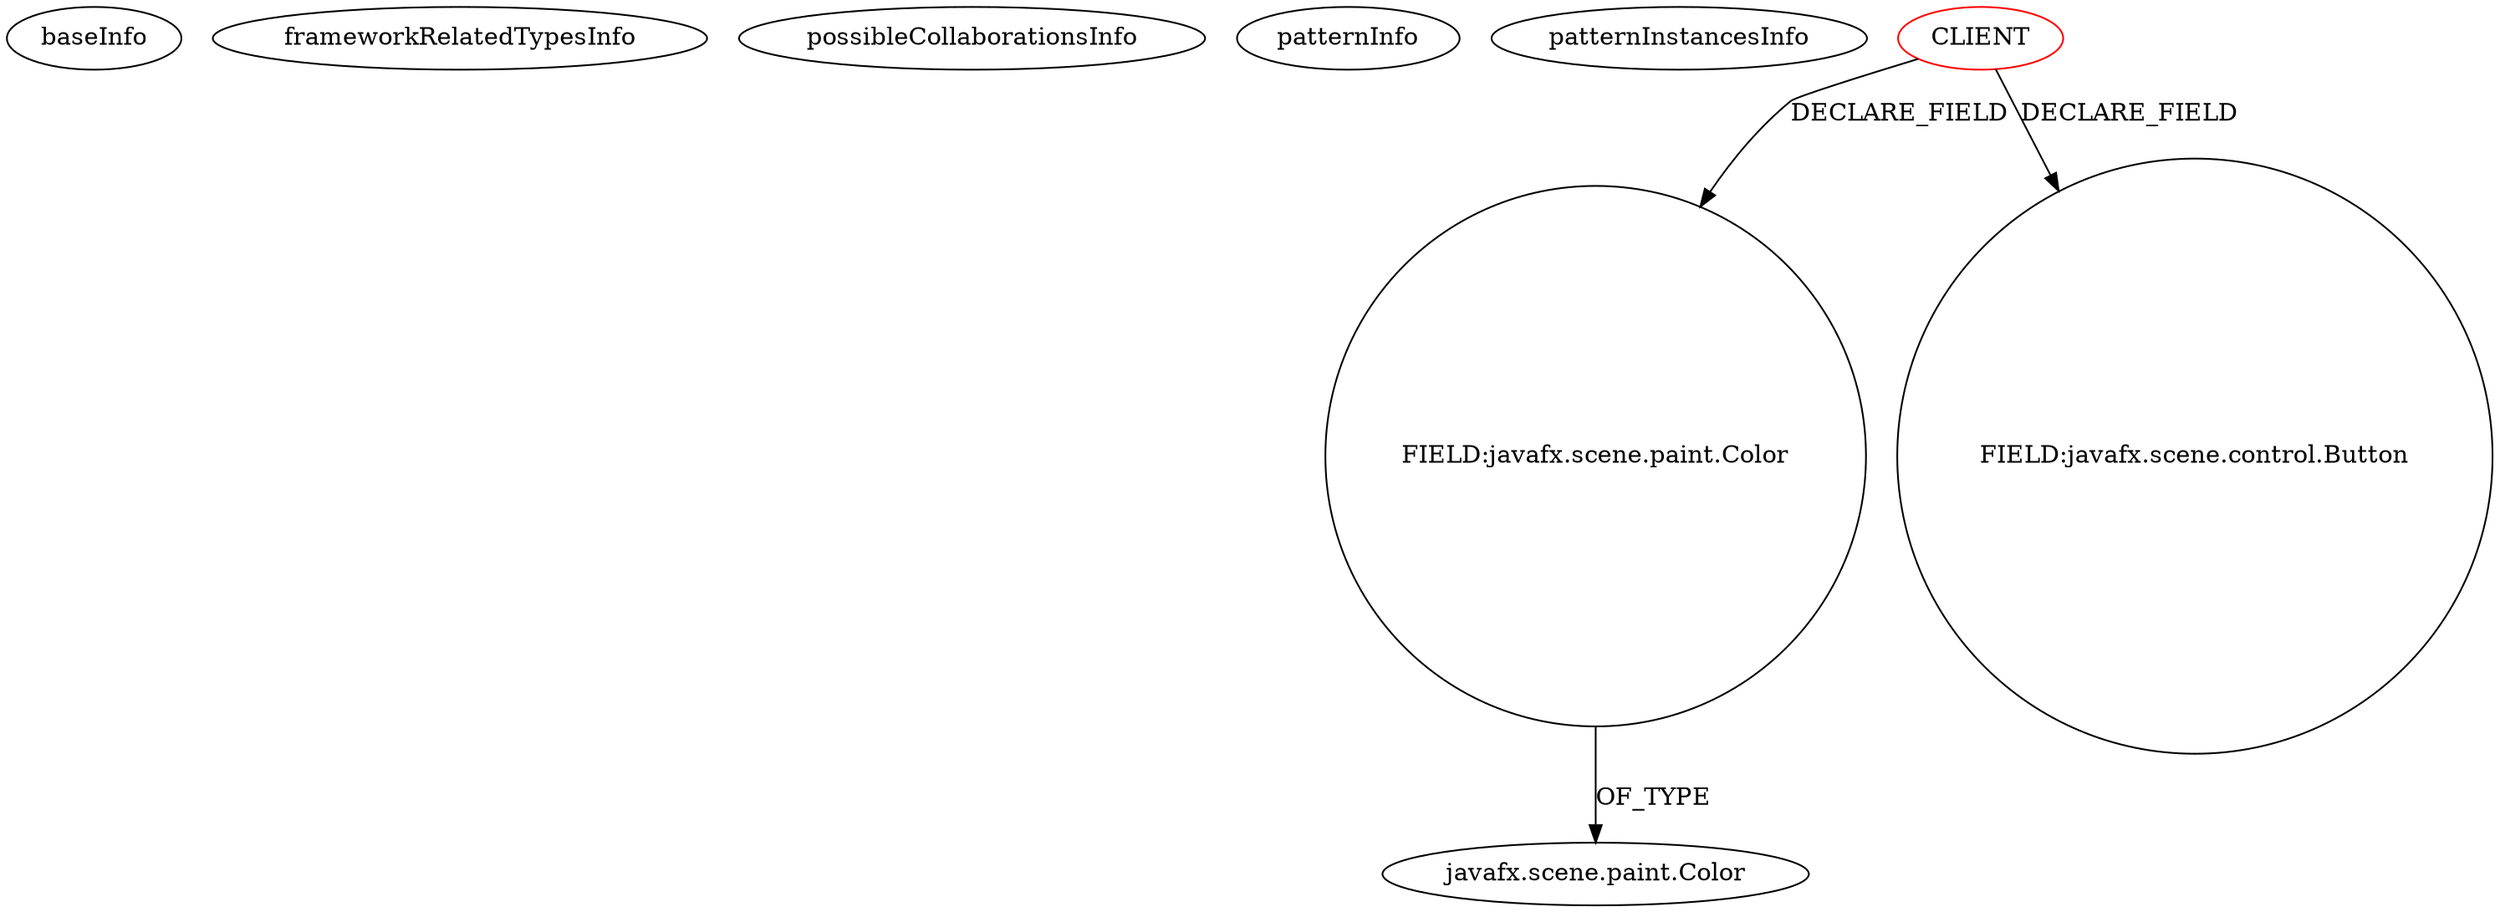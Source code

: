 digraph {
baseInfo[graphId=1182,category="pattern",isAnonymous=false,possibleRelation=false]
frameworkRelatedTypesInfo[]
possibleCollaborationsInfo[]
patternInfo[frequency=3.0,patternRootClient=0]
patternInstancesInfo[0="JCake-CoupGameProgram~/JCake-CoupGameProgram/CoupGameProgram-master/src/game/remote/PlayerUi.java~PlayerUi~579",1="RUAN0007-FastestPathSimulator~/RUAN0007-FastestPathSimulator/FastestPathSimulator-master/FastPathSimulator/src/application/FastestPathSimulatorController.java~FastestPathSimulatorController~1116",2="JCake-CoupGameProgram~/JCake-CoupGameProgram/CoupGameProgram-master/src/game/ui/javafx/IndividualPlayer.java~IndividualPlayer~596"]
23[label="FIELD:javafx.scene.paint.Color",vertexType="FIELD_DECLARATION",isFrameworkType=false,shape=circle]
24[label="javafx.scene.paint.Color",vertexType="FRAMEWORK_CLASS_TYPE",isFrameworkType=false]
0[label="CLIENT",vertexType="ROOT_CLIENT_CLASS_DECLARATION",isFrameworkType=false,color=red]
39[label="FIELD:javafx.scene.control.Button",vertexType="FIELD_DECLARATION",isFrameworkType=false,shape=circle]
23->24[label="OF_TYPE"]
0->39[label="DECLARE_FIELD"]
0->23[label="DECLARE_FIELD"]
}
